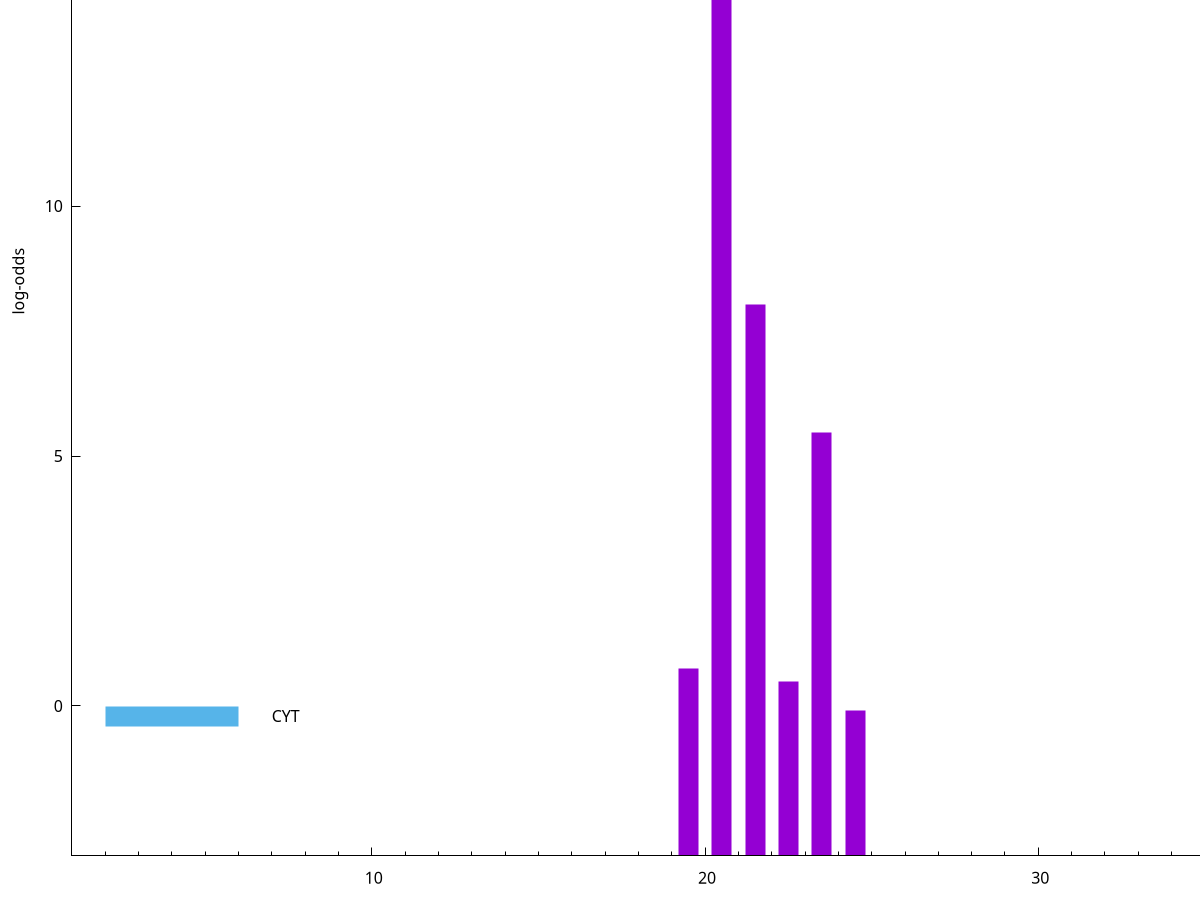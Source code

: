 set title "LipoP predictions for SRR5666468.gff"
set size 2., 1.4
set xrange [1:70] 
set mxtics 10
set yrange [-3:20]
set y2range [0:23]
set ylabel "log-odds"
set term postscript eps color solid "Helvetica" 30
set output "SRR5666468.gff14.eps"
set arrow from 2,14.6362 to 6,14.6362 nohead lt 1 lw 20
set label "SpI" at 7,14.6362
set arrow from 2,-0.200913 to 6,-0.200913 nohead lt 3 lw 20
set label "CYT" at 7,-0.200913
set arrow from 2,14.6362 to 6,14.6362 nohead lt 1 lw 20
set label "SpI" at 7,14.6362
# NOTE: The scores below are the log-odds scores with the threshold
# NOTE: subtracted (a hack to make gnuplot make the histogram all
# NOTE: look nice).
plot "-" axes x1y2 title "" with impulses lt 1 lw 20
20.500000 17.618500
21.500000 11.032100
23.500000 8.480990
19.500000 3.748871
22.500000 3.480155
24.500000 2.904961
e
exit

